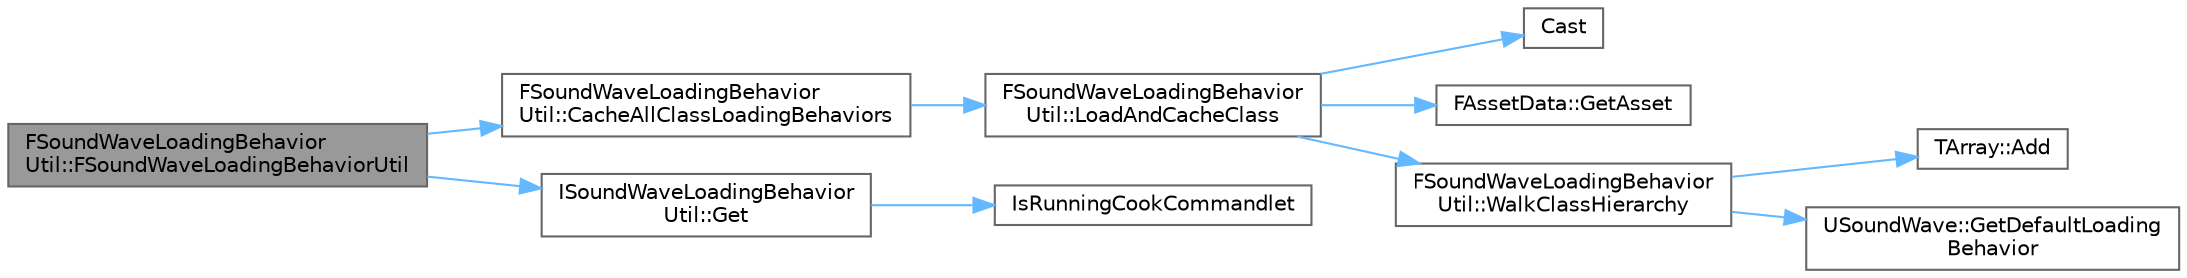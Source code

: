 digraph "FSoundWaveLoadingBehaviorUtil::FSoundWaveLoadingBehaviorUtil"
{
 // INTERACTIVE_SVG=YES
 // LATEX_PDF_SIZE
  bgcolor="transparent";
  edge [fontname=Helvetica,fontsize=10,labelfontname=Helvetica,labelfontsize=10];
  node [fontname=Helvetica,fontsize=10,shape=box,height=0.2,width=0.4];
  rankdir="LR";
  Node1 [id="Node000001",label="FSoundWaveLoadingBehavior\lUtil::FSoundWaveLoadingBehaviorUtil",height=0.2,width=0.4,color="gray40", fillcolor="grey60", style="filled", fontcolor="black",tooltip=" "];
  Node1 -> Node2 [id="edge1_Node000001_Node000002",color="steelblue1",style="solid",tooltip=" "];
  Node2 [id="Node000002",label="FSoundWaveLoadingBehavior\lUtil::CacheAllClassLoadingBehaviors",height=0.2,width=0.4,color="grey40", fillcolor="white", style="filled",URL="$d8/d78/classFSoundWaveLoadingBehaviorUtil.html#aa80e6b6c4251f38e790528032fd8f246",tooltip=" "];
  Node2 -> Node3 [id="edge2_Node000002_Node000003",color="steelblue1",style="solid",tooltip=" "];
  Node3 [id="Node000003",label="FSoundWaveLoadingBehavior\lUtil::LoadAndCacheClass",height=0.2,width=0.4,color="grey40", fillcolor="white", style="filled",URL="$d8/d78/classFSoundWaveLoadingBehaviorUtil.html#abd359922793a065a0cf6fe241abc854c",tooltip=" "];
  Node3 -> Node4 [id="edge3_Node000003_Node000004",color="steelblue1",style="solid",tooltip=" "];
  Node4 [id="Node000004",label="Cast",height=0.2,width=0.4,color="grey40", fillcolor="white", style="filled",URL="$d4/d55/Casts_8h.html#af337187a7ebe36fac35ea41db8a65ba9",tooltip=" "];
  Node3 -> Node5 [id="edge4_Node000003_Node000005",color="steelblue1",style="solid",tooltip=" "];
  Node5 [id="Node000005",label="FAssetData::GetAsset",height=0.2,width=0.4,color="grey40", fillcolor="white", style="filled",URL="$dd/dc3/structFAssetData.html#a1197725b39663b9e6ee16c01601105af",tooltip="Returns the asset UObject if it is loaded or loads the asset if it is unloaded then returns the resul..."];
  Node3 -> Node6 [id="edge5_Node000003_Node000006",color="steelblue1",style="solid",tooltip=" "];
  Node6 [id="Node000006",label="FSoundWaveLoadingBehavior\lUtil::WalkClassHierarchy",height=0.2,width=0.4,color="grey40", fillcolor="white", style="filled",URL="$d8/d78/classFSoundWaveLoadingBehaviorUtil.html#a9a192184d4d7576416768ce4bc138489",tooltip=" "];
  Node6 -> Node7 [id="edge6_Node000006_Node000007",color="steelblue1",style="solid",tooltip=" "];
  Node7 [id="Node000007",label="TArray::Add",height=0.2,width=0.4,color="grey40", fillcolor="white", style="filled",URL="$d4/d52/classTArray.html#a94f6bf2bef04382fc79010abad57d823",tooltip="Adds a new item to the end of the array, possibly reallocating the whole array to fit."];
  Node6 -> Node8 [id="edge7_Node000006_Node000008",color="steelblue1",style="solid",tooltip=" "];
  Node8 [id="Node000008",label="USoundWave::GetDefaultLoading\lBehavior",height=0.2,width=0.4,color="grey40", fillcolor="white", style="filled",URL="$d9/db4/classUSoundWave.html#a6b4e2c925916c7395bd9253c69d7609b",tooltip=" "];
  Node1 -> Node9 [id="edge8_Node000001_Node000009",color="steelblue1",style="solid",tooltip=" "];
  Node9 [id="Node000009",label="ISoundWaveLoadingBehavior\lUtil::Get",height=0.2,width=0.4,color="grey40", fillcolor="white", style="filled",URL="$da/da5/classISoundWaveLoadingBehaviorUtil.html#ab37832cb81c1350ac3bd3f9464fd9116",tooltip=" "];
  Node9 -> Node10 [id="edge9_Node000009_Node000010",color="steelblue1",style="solid",tooltip=" "];
  Node10 [id="Node000010",label="IsRunningCookCommandlet",height=0.2,width=0.4,color="grey40", fillcolor="white", style="filled",URL="$d5/d8c/CoreGlobals_8h.html#af05a9e17474fcc7993c106e3dee513ff",tooltip="Check to see if this executable is running the cookcommandlet."];
}
